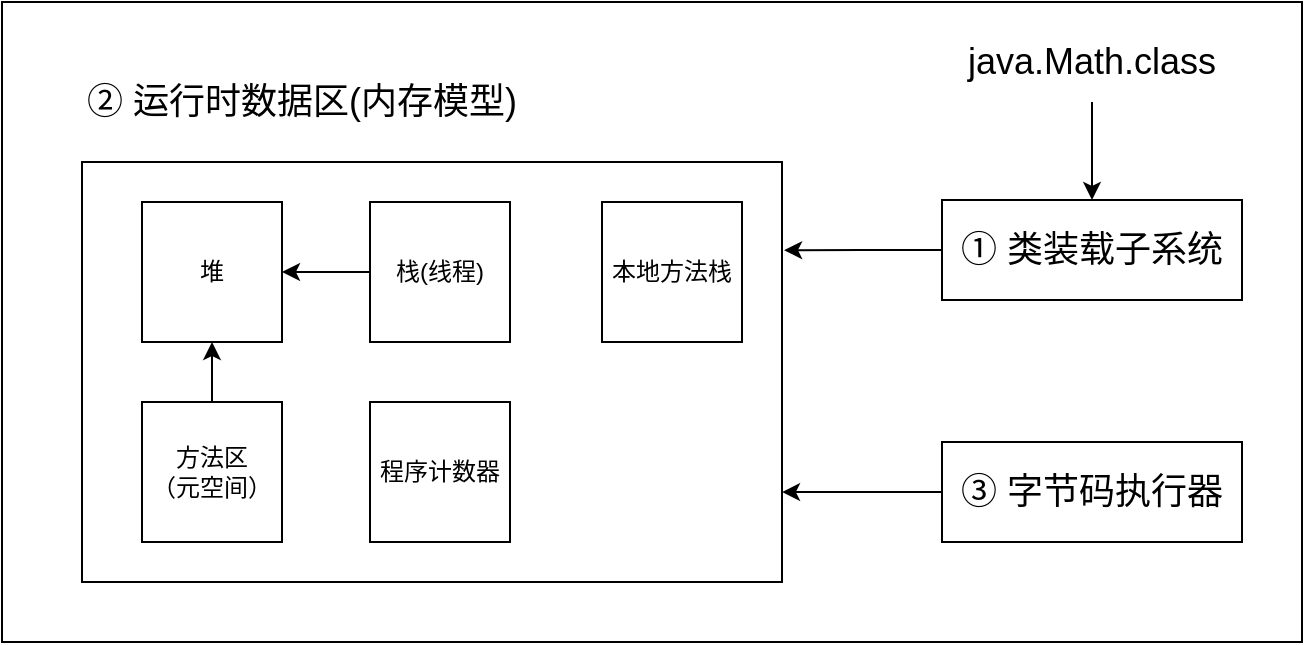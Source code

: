 <mxfile version="13.4.9" type="github"><diagram id="YlXRBKXzGBiB4tFFv19r" name="Page-1"><mxGraphModel dx="1038" dy="547" grid="1" gridSize="10" guides="1" tooltips="1" connect="1" arrows="1" fold="1" page="1" pageScale="1" pageWidth="827" pageHeight="1169" math="0" shadow="0"><root><mxCell id="0"/><mxCell id="1" parent="0"/><mxCell id="_5A3RgwKaSGaJmqyfobw-27" value="" style="rounded=0;whiteSpace=wrap;html=1;" vertex="1" parent="1"><mxGeometry x="89" y="160" width="650" height="320" as="geometry"/></mxCell><mxCell id="_5A3RgwKaSGaJmqyfobw-14" value="" style="group" vertex="1" connectable="0" parent="1"><mxGeometry x="129" y="180" width="350" height="270" as="geometry"/></mxCell><mxCell id="_5A3RgwKaSGaJmqyfobw-7" value="" style="group" vertex="1" connectable="0" parent="_5A3RgwKaSGaJmqyfobw-14"><mxGeometry y="60" width="350" height="210" as="geometry"/></mxCell><mxCell id="_5A3RgwKaSGaJmqyfobw-6" value="" style="rounded=0;whiteSpace=wrap;html=1;" vertex="1" parent="_5A3RgwKaSGaJmqyfobw-7"><mxGeometry width="350" height="210" as="geometry"/></mxCell><mxCell id="_5A3RgwKaSGaJmqyfobw-1" value="堆" style="whiteSpace=wrap;html=1;aspect=fixed;" vertex="1" parent="_5A3RgwKaSGaJmqyfobw-7"><mxGeometry x="30" y="20" width="70" height="70" as="geometry"/></mxCell><mxCell id="_5A3RgwKaSGaJmqyfobw-10" style="edgeStyle=orthogonalEdgeStyle;rounded=0;orthogonalLoop=1;jettySize=auto;html=1;exitX=0;exitY=0.5;exitDx=0;exitDy=0;" edge="1" parent="_5A3RgwKaSGaJmqyfobw-7" source="_5A3RgwKaSGaJmqyfobw-2" target="_5A3RgwKaSGaJmqyfobw-1"><mxGeometry relative="1" as="geometry"/></mxCell><mxCell id="_5A3RgwKaSGaJmqyfobw-2" value="栈(线程)" style="whiteSpace=wrap;html=1;aspect=fixed;" vertex="1" parent="_5A3RgwKaSGaJmqyfobw-7"><mxGeometry x="144" y="20" width="70" height="70" as="geometry"/></mxCell><mxCell id="_5A3RgwKaSGaJmqyfobw-3" value="本地方法栈" style="whiteSpace=wrap;html=1;aspect=fixed;" vertex="1" parent="_5A3RgwKaSGaJmqyfobw-7"><mxGeometry x="260" y="20" width="70" height="70" as="geometry"/></mxCell><mxCell id="_5A3RgwKaSGaJmqyfobw-11" style="edgeStyle=orthogonalEdgeStyle;rounded=0;orthogonalLoop=1;jettySize=auto;html=1;exitX=0.5;exitY=0;exitDx=0;exitDy=0;entryX=0.5;entryY=1;entryDx=0;entryDy=0;" edge="1" parent="_5A3RgwKaSGaJmqyfobw-7" source="_5A3RgwKaSGaJmqyfobw-4" target="_5A3RgwKaSGaJmqyfobw-1"><mxGeometry relative="1" as="geometry"/></mxCell><mxCell id="_5A3RgwKaSGaJmqyfobw-4" value="&lt;div&gt;方法区&lt;/div&gt;&lt;div&gt;（元空间）&lt;br&gt;&lt;/div&gt;" style="whiteSpace=wrap;html=1;aspect=fixed;" vertex="1" parent="_5A3RgwKaSGaJmqyfobw-7"><mxGeometry x="30" y="120" width="70" height="70" as="geometry"/></mxCell><mxCell id="_5A3RgwKaSGaJmqyfobw-5" value="程序计数器" style="whiteSpace=wrap;html=1;aspect=fixed;" vertex="1" parent="_5A3RgwKaSGaJmqyfobw-7"><mxGeometry x="144" y="120" width="70" height="70" as="geometry"/></mxCell><mxCell id="_5A3RgwKaSGaJmqyfobw-12" value="&lt;font style=&quot;font-size: 18px&quot;&gt;② 运行时数据区(内存模型)&lt;/font&gt;" style="text;html=1;strokeColor=none;fillColor=none;align=center;verticalAlign=middle;whiteSpace=wrap;rounded=0;" vertex="1" parent="_5A3RgwKaSGaJmqyfobw-14"><mxGeometry width="220" height="60" as="geometry"/></mxCell><mxCell id="_5A3RgwKaSGaJmqyfobw-13" style="edgeStyle=orthogonalEdgeStyle;rounded=0;orthogonalLoop=1;jettySize=auto;html=1;exitX=0.5;exitY=1;exitDx=0;exitDy=0;" edge="1" parent="_5A3RgwKaSGaJmqyfobw-14" source="_5A3RgwKaSGaJmqyfobw-12" target="_5A3RgwKaSGaJmqyfobw-12"><mxGeometry relative="1" as="geometry"/></mxCell><mxCell id="_5A3RgwKaSGaJmqyfobw-19" style="edgeStyle=orthogonalEdgeStyle;rounded=0;orthogonalLoop=1;jettySize=auto;html=1;exitX=0;exitY=0.5;exitDx=0;exitDy=0;entryX=1.003;entryY=0.21;entryDx=0;entryDy=0;entryPerimeter=0;" edge="1" parent="1" source="_5A3RgwKaSGaJmqyfobw-18" target="_5A3RgwKaSGaJmqyfobw-6"><mxGeometry relative="1" as="geometry"/></mxCell><mxCell id="_5A3RgwKaSGaJmqyfobw-18" value="&lt;font style=&quot;font-size: 18px&quot;&gt;① 类装载子系统&lt;/font&gt;" style="rounded=0;whiteSpace=wrap;html=1;" vertex="1" parent="1"><mxGeometry x="559" y="259" width="150" height="50" as="geometry"/></mxCell><mxCell id="_5A3RgwKaSGaJmqyfobw-23" style="edgeStyle=orthogonalEdgeStyle;rounded=0;orthogonalLoop=1;jettySize=auto;html=1;exitX=0;exitY=0.5;exitDx=0;exitDy=0;entryX=1;entryY=0.786;entryDx=0;entryDy=0;entryPerimeter=0;" edge="1" parent="1" source="_5A3RgwKaSGaJmqyfobw-21" target="_5A3RgwKaSGaJmqyfobw-6"><mxGeometry relative="1" as="geometry"/></mxCell><mxCell id="_5A3RgwKaSGaJmqyfobw-21" value="&lt;font style=&quot;font-size: 18px&quot;&gt;③ 字节码执行器&lt;/font&gt;" style="rounded=0;whiteSpace=wrap;html=1;" vertex="1" parent="1"><mxGeometry x="559" y="380" width="150" height="50" as="geometry"/></mxCell><mxCell id="_5A3RgwKaSGaJmqyfobw-25" style="edgeStyle=orthogonalEdgeStyle;rounded=0;orthogonalLoop=1;jettySize=auto;html=1;exitX=0.5;exitY=1;exitDx=0;exitDy=0;entryX=0.5;entryY=0;entryDx=0;entryDy=0;" edge="1" parent="1" source="_5A3RgwKaSGaJmqyfobw-24" target="_5A3RgwKaSGaJmqyfobw-18"><mxGeometry relative="1" as="geometry"/></mxCell><mxCell id="_5A3RgwKaSGaJmqyfobw-24" value="&lt;font style=&quot;font-size: 18px&quot;&gt;java.Math.class&lt;/font&gt;" style="text;html=1;strokeColor=none;fillColor=none;align=center;verticalAlign=middle;whiteSpace=wrap;rounded=0;" vertex="1" parent="1"><mxGeometry x="559" y="170" width="150" height="40" as="geometry"/></mxCell></root></mxGraphModel></diagram></mxfile>